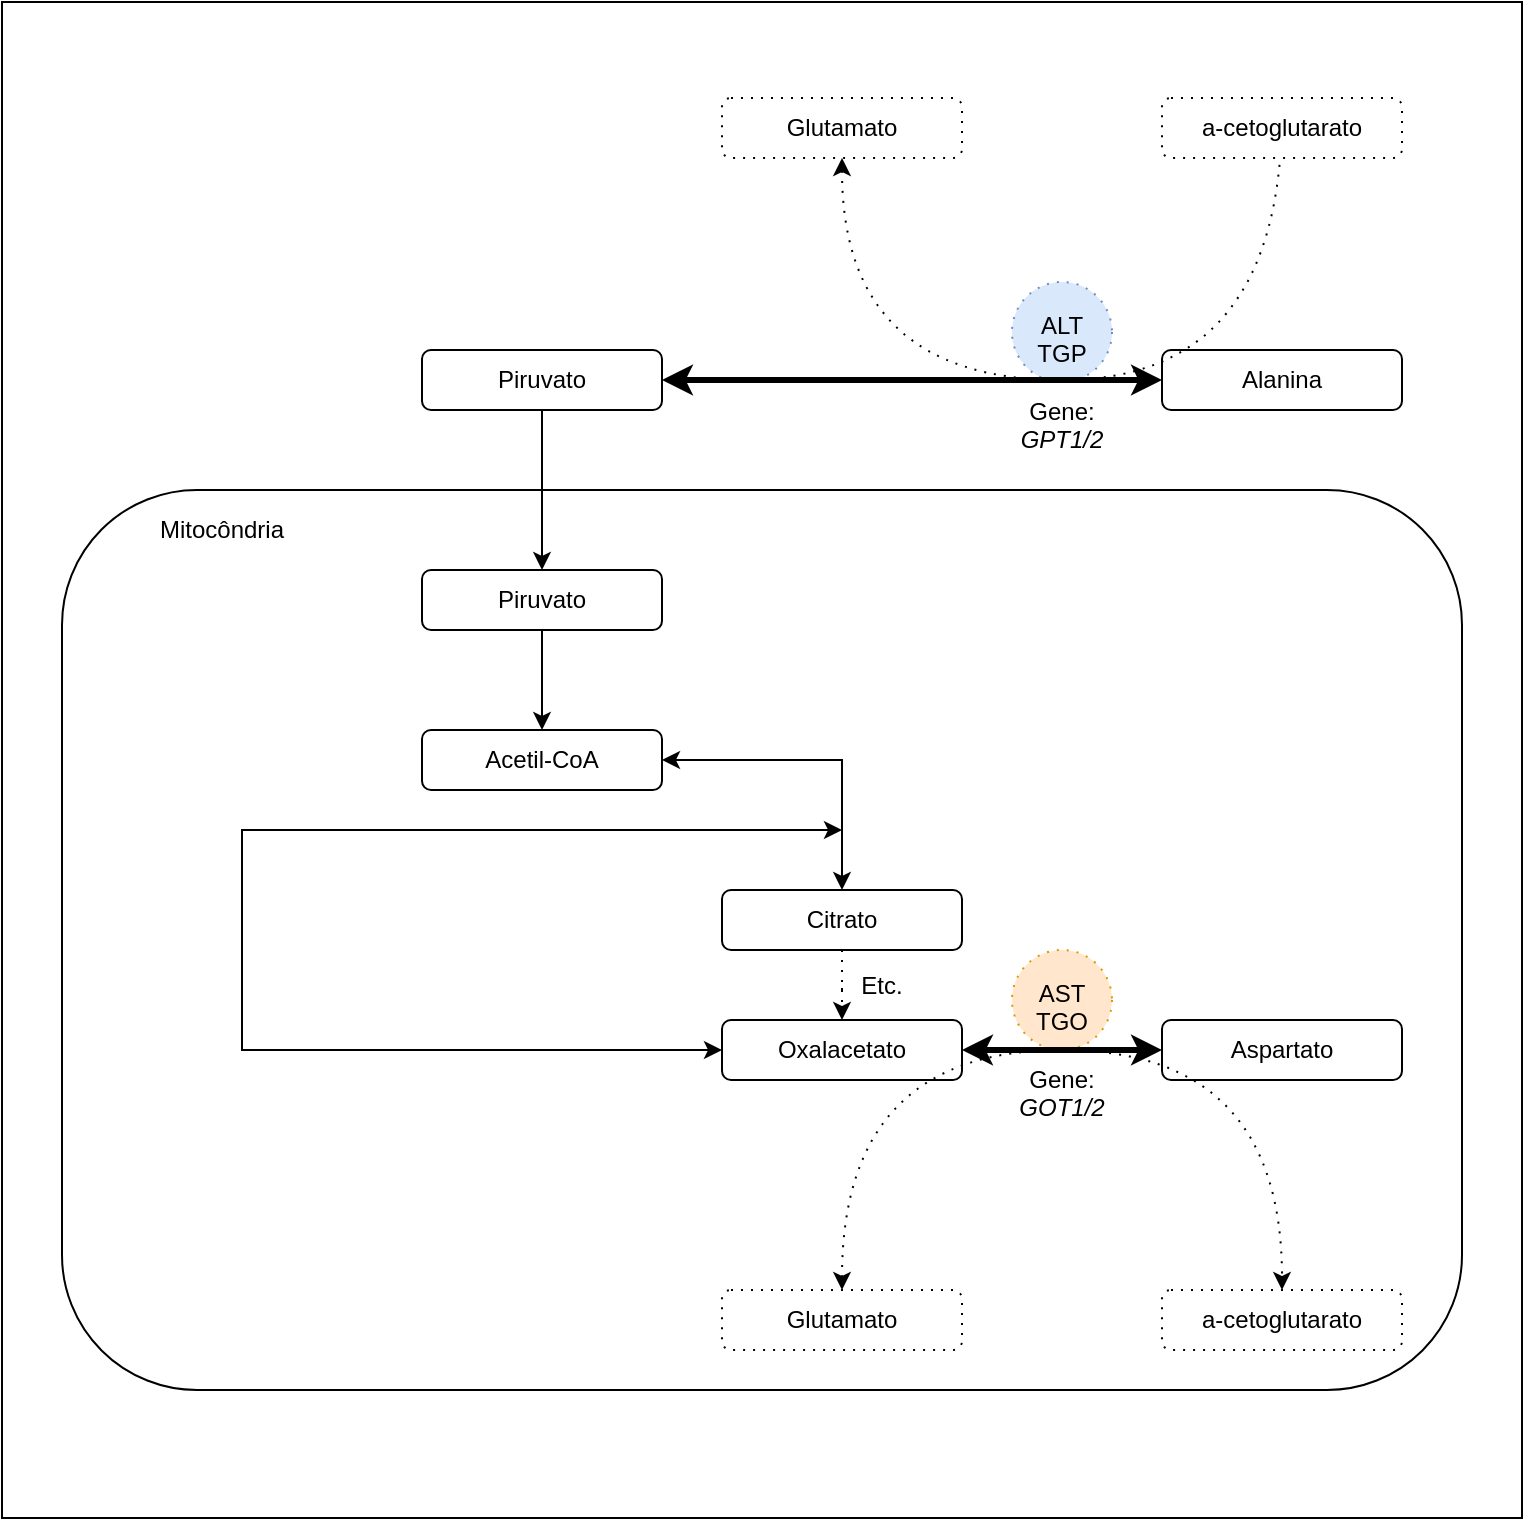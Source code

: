<mxfile version="12.1.3" type="github" pages="1"><diagram id="2S3By7dkLDeCiqpGW03y" name="Page-1"><mxGraphModel dx="734" dy="1773" grid="1" gridSize="10" guides="1" tooltips="1" connect="1" arrows="1" fold="1" page="1" pageScale="1" pageWidth="850" pageHeight="1100" math="0" shadow="0"><root><mxCell id="0"/><mxCell id="1" parent="0"/><mxCell id="s8IMLLvCdLgYI6KmpzlD-52" value="" style="whiteSpace=wrap;html=1;aspect=fixed;" vertex="1" parent="1"><mxGeometry y="-134" width="760" height="758" as="geometry"/></mxCell><mxCell id="s8IMLLvCdLgYI6KmpzlD-13" value="" style="rounded=1;whiteSpace=wrap;html=1;" vertex="1" parent="1"><mxGeometry x="30" y="110" width="700" height="450" as="geometry"/></mxCell><mxCell id="s8IMLLvCdLgYI6KmpzlD-51" value="" style="ellipse;whiteSpace=wrap;html=1;dashed=1;dashPattern=1 4;fillColor=#ffe6cc;strokeColor=#d79b00;" vertex="1" parent="1"><mxGeometry x="505" y="340" width="50" height="50" as="geometry"/></mxCell><mxCell id="s8IMLLvCdLgYI6KmpzlD-49" value="" style="ellipse;whiteSpace=wrap;html=1;dashed=1;dashPattern=1 4;fillColor=#dae8fc;strokeColor=#6c8ebf;" vertex="1" parent="1"><mxGeometry x="505" y="6" width="50" height="50" as="geometry"/></mxCell><mxCell id="s8IMLLvCdLgYI6KmpzlD-4" value="" style="edgeStyle=orthogonalEdgeStyle;rounded=0;orthogonalLoop=1;jettySize=auto;html=1;" edge="1" parent="1" source="s8IMLLvCdLgYI6KmpzlD-2" target="s8IMLLvCdLgYI6KmpzlD-3"><mxGeometry relative="1" as="geometry"/></mxCell><mxCell id="s8IMLLvCdLgYI6KmpzlD-2" value="Piruvato" style="rounded=1;whiteSpace=wrap;html=1;" vertex="1" parent="1"><mxGeometry x="210" y="150" width="120" height="30" as="geometry"/></mxCell><mxCell id="s8IMLLvCdLgYI6KmpzlD-15" value="Alanina" style="rounded=1;whiteSpace=wrap;html=1;" vertex="1" parent="1"><mxGeometry x="580" y="40" width="120" height="30" as="geometry"/></mxCell><mxCell id="s8IMLLvCdLgYI6KmpzlD-6" value="" style="edgeStyle=orthogonalEdgeStyle;rounded=0;orthogonalLoop=1;jettySize=auto;html=1;startArrow=classic;startFill=1;" edge="1" parent="1" source="s8IMLLvCdLgYI6KmpzlD-3" target="s8IMLLvCdLgYI6KmpzlD-5"><mxGeometry relative="1" as="geometry"/></mxCell><mxCell id="s8IMLLvCdLgYI6KmpzlD-3" value="Acetil-CoA" style="rounded=1;whiteSpace=wrap;html=1;" vertex="1" parent="1"><mxGeometry x="210" y="230" width="120" height="30" as="geometry"/></mxCell><mxCell id="s8IMLLvCdLgYI6KmpzlD-8" value="" style="edgeStyle=orthogonalEdgeStyle;rounded=0;orthogonalLoop=1;jettySize=auto;html=1;dashed=1;dashPattern=1 4;" edge="1" parent="1" source="s8IMLLvCdLgYI6KmpzlD-5" target="s8IMLLvCdLgYI6KmpzlD-7"><mxGeometry relative="1" as="geometry"/></mxCell><mxCell id="s8IMLLvCdLgYI6KmpzlD-5" value="Citrato" style="rounded=1;whiteSpace=wrap;html=1;" vertex="1" parent="1"><mxGeometry x="360" y="310" width="120" height="30" as="geometry"/></mxCell><mxCell id="s8IMLLvCdLgYI6KmpzlD-9" value="" style="edgeStyle=orthogonalEdgeStyle;rounded=0;orthogonalLoop=1;jettySize=auto;html=1;startArrow=classic;startFill=1;" edge="1" parent="1" source="s8IMLLvCdLgYI6KmpzlD-7"><mxGeometry relative="1" as="geometry"><mxPoint x="420" y="280" as="targetPoint"/><Array as="points"><mxPoint x="120" y="390"/><mxPoint x="120" y="280"/><mxPoint x="420" y="280"/></Array></mxGeometry></mxCell><mxCell id="s8IMLLvCdLgYI6KmpzlD-26" value="" style="edgeStyle=orthogonalEdgeStyle;rounded=0;orthogonalLoop=1;jettySize=auto;html=1;startArrow=classic;startFill=1;entryX=0;entryY=0.5;entryDx=0;entryDy=0;strokeWidth=3;" edge="1" parent="1" source="s8IMLLvCdLgYI6KmpzlD-7" target="s8IMLLvCdLgYI6KmpzlD-20"><mxGeometry relative="1" as="geometry"><mxPoint x="560" y="390" as="targetPoint"/></mxGeometry></mxCell><mxCell id="s8IMLLvCdLgYI6KmpzlD-7" value="Oxalacetato" style="rounded=1;whiteSpace=wrap;html=1;" vertex="1" parent="1"><mxGeometry x="360" y="375" width="120" height="30" as="geometry"/></mxCell><mxCell id="s8IMLLvCdLgYI6KmpzlD-11" value="" style="edgeStyle=orthogonalEdgeStyle;rounded=0;orthogonalLoop=1;jettySize=auto;html=1;" edge="1" parent="1" source="s8IMLLvCdLgYI6KmpzlD-10" target="s8IMLLvCdLgYI6KmpzlD-2"><mxGeometry relative="1" as="geometry"/></mxCell><mxCell id="s8IMLLvCdLgYI6KmpzlD-24" style="edgeStyle=orthogonalEdgeStyle;rounded=0;orthogonalLoop=1;jettySize=auto;html=1;startArrow=classic;startFill=1;strokeWidth=3;" edge="1" parent="1" source="s8IMLLvCdLgYI6KmpzlD-10" target="s8IMLLvCdLgYI6KmpzlD-15"><mxGeometry relative="1" as="geometry"/></mxCell><mxCell id="s8IMLLvCdLgYI6KmpzlD-10" value="Piruvato" style="rounded=1;whiteSpace=wrap;html=1;" vertex="1" parent="1"><mxGeometry x="210" y="40" width="120" height="30" as="geometry"/></mxCell><mxCell id="s8IMLLvCdLgYI6KmpzlD-14" value="Mitocôndria" style="text;html=1;strokeColor=none;fillColor=none;align=center;verticalAlign=middle;whiteSpace=wrap;rounded=0;" vertex="1" parent="1"><mxGeometry x="60" y="120" width="100" height="20" as="geometry"/></mxCell><mxCell id="s8IMLLvCdLgYI6KmpzlD-20" value="Aspartato" style="rounded=1;whiteSpace=wrap;html=1;" vertex="1" parent="1"><mxGeometry x="580" y="375" width="120" height="30" as="geometry"/></mxCell><mxCell id="s8IMLLvCdLgYI6KmpzlD-23" value="Etc." style="text;html=1;strokeColor=none;fillColor=none;align=center;verticalAlign=middle;whiteSpace=wrap;rounded=0;" vertex="1" parent="1"><mxGeometry x="420" y="347.5" width="40" height="20" as="geometry"/></mxCell><mxCell id="s8IMLLvCdLgYI6KmpzlD-27" value="&lt;div&gt;AST&lt;/div&gt;&lt;div&gt;TGO&lt;br&gt;&lt;/div&gt;&lt;div&gt;&lt;br&gt;&lt;/div&gt;&lt;div&gt;Gene: &lt;i&gt;GOT1/2&lt;/i&gt;&lt;br&gt;&lt;/div&gt;" style="text;html=1;strokeColor=none;fillColor=none;align=center;verticalAlign=middle;whiteSpace=wrap;rounded=0;" vertex="1" parent="1"><mxGeometry x="510" y="380" width="40" height="20" as="geometry"/></mxCell><mxCell id="s8IMLLvCdLgYI6KmpzlD-28" value="&lt;div&gt;ALT&lt;/div&gt;&lt;div&gt;TGP&lt;br&gt;&lt;/div&gt;&lt;div&gt;&lt;br&gt;&lt;/div&gt;&lt;div&gt;Gene:&lt;/div&gt;&lt;div&gt;&lt;i&gt;GPT1/2&lt;/i&gt;&lt;br&gt;&lt;/div&gt;" style="text;html=1;strokeColor=none;fillColor=none;align=center;verticalAlign=middle;whiteSpace=wrap;rounded=0;" vertex="1" parent="1"><mxGeometry x="510" y="46" width="40" height="20" as="geometry"/></mxCell><mxCell id="s8IMLLvCdLgYI6KmpzlD-42" value="" style="edgeStyle=orthogonalEdgeStyle;rounded=0;orthogonalLoop=1;jettySize=auto;html=1;startArrow=classic;startFill=1;entryX=0.5;entryY=0;entryDx=0;entryDy=0;curved=1;dashed=1;dashPattern=1 4;" edge="1" parent="1" source="s8IMLLvCdLgYI6KmpzlD-39" target="s8IMLLvCdLgYI6KmpzlD-40"><mxGeometry relative="1" as="geometry"><mxPoint x="560" y="525" as="targetPoint"/><Array as="points"><mxPoint x="420" y="390"/><mxPoint x="640" y="390"/></Array></mxGeometry></mxCell><mxCell id="s8IMLLvCdLgYI6KmpzlD-39" value="Glutamato" style="rounded=1;whiteSpace=wrap;html=1;dashed=1;dashPattern=1 4;" vertex="1" parent="1"><mxGeometry x="360" y="510" width="120" height="30" as="geometry"/></mxCell><mxCell id="s8IMLLvCdLgYI6KmpzlD-40" value="a-cetoglutarato" style="rounded=1;whiteSpace=wrap;html=1;dashed=1;dashPattern=1 4;" vertex="1" parent="1"><mxGeometry x="580" y="510" width="120" height="30" as="geometry"/></mxCell><mxCell id="s8IMLLvCdLgYI6KmpzlD-45" value="" style="edgeStyle=orthogonalEdgeStyle;rounded=0;orthogonalLoop=1;jettySize=auto;html=1;startArrow=classic;startFill=1;entryX=0.5;entryY=0;entryDx=0;entryDy=0;curved=1;dashed=1;dashPattern=1 4;" edge="1" parent="1" source="s8IMLLvCdLgYI6KmpzlD-46" target="s8IMLLvCdLgYI6KmpzlD-47"><mxGeometry relative="1" as="geometry"><mxPoint x="560" y="-71" as="targetPoint"/><Array as="points"><mxPoint x="420" y="55"/><mxPoint x="640" y="55"/></Array></mxGeometry></mxCell><mxCell id="s8IMLLvCdLgYI6KmpzlD-46" value="Glutamato" style="rounded=1;whiteSpace=wrap;html=1;dashed=1;dashPattern=1 4;" vertex="1" parent="1"><mxGeometry x="360" y="-86" width="120" height="30" as="geometry"/></mxCell><mxCell id="s8IMLLvCdLgYI6KmpzlD-47" value="a-cetoglutarato" style="rounded=1;whiteSpace=wrap;html=1;dashed=1;dashPattern=1 4;" vertex="1" parent="1"><mxGeometry x="580" y="-86" width="120" height="30" as="geometry"/></mxCell></root></mxGraphModel></diagram></mxfile>